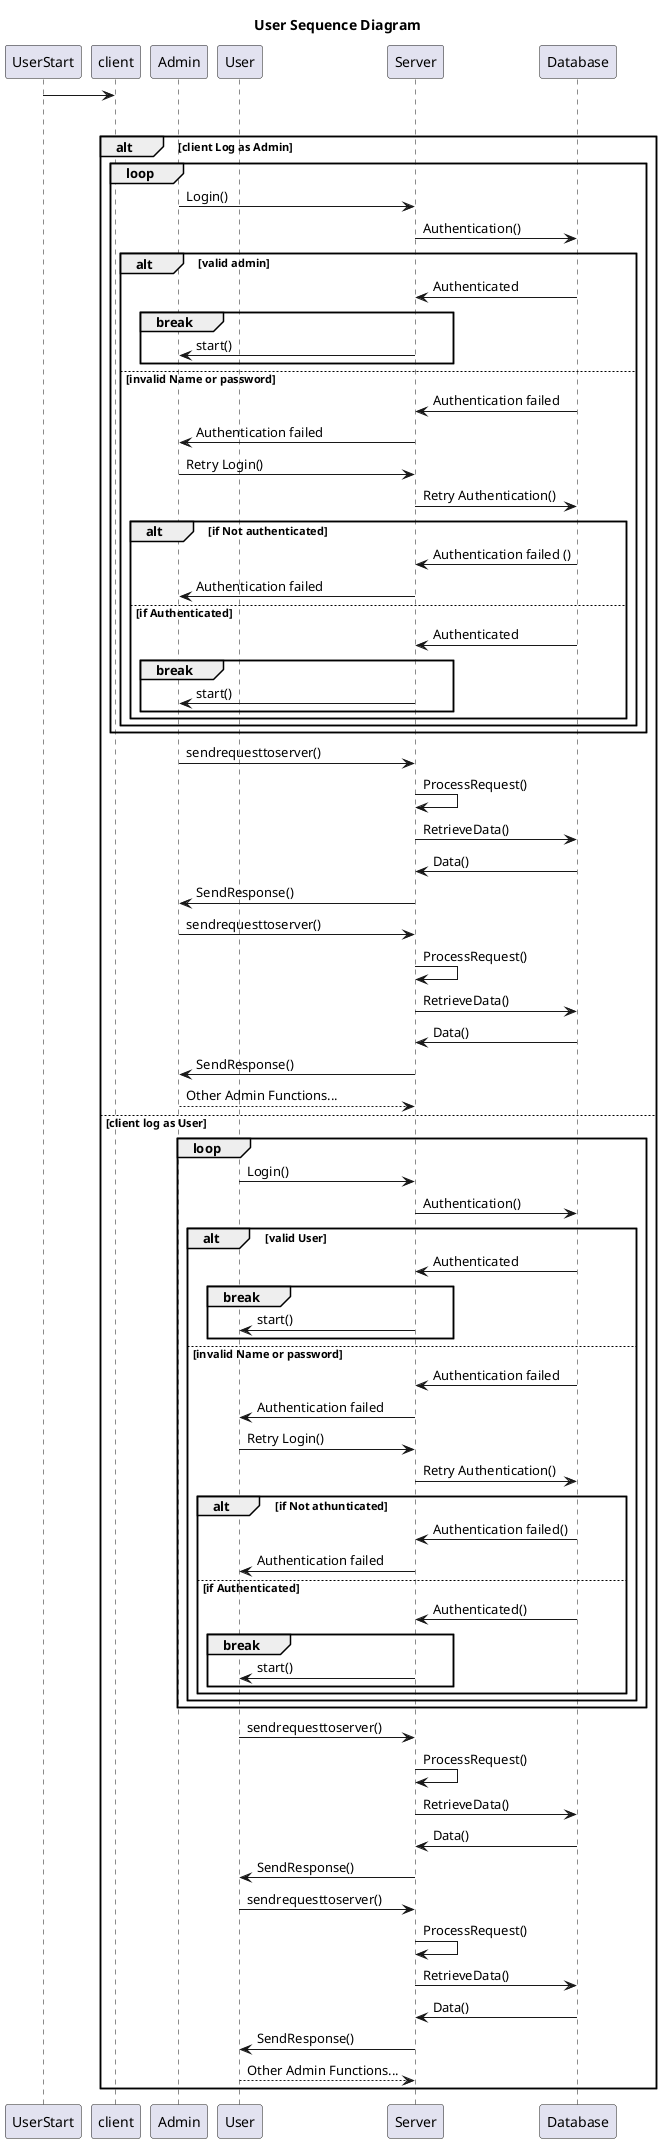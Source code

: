 @startuml UserSequenceDiagram
title User Sequence Diagram


participant UserStart
participant client
participant Admin
participant User
participant Server
participant Database

UserStart -> client

alt client log as Admin
    

    alt client Log as Admin 
    Loop
    Admin -> Server: Login()
    Server -> Database: Authentication()
       alt valid admin
        Database -> Server : Authenticated
        break
        Server -> Admin : start() 
        end
    else invalid Name or password
        Database -> Server : Authentication failed
        Server -> Admin : Authentication failed
        ' loop 3 times Retry until Authentication succeeds
            Admin -> Server: Retry Login()
            Server -> Database: Retry Authentication()
            alt if Not authenticated
            Database -> Server : Authentication failed ()

            ' alt if Not authenticated
            Server -> Admin : Authentication failed
            else if Authenticated
            Database -> Server : Authenticated
            break
            Server -> Admin : start()
            
            end


    end

    end
end
    Admin -> Server: sendrequesttoserver()
    Server -> Server: ProcessRequest()
    Server -> Database: RetrieveData()
    Database -> Server : Data()
    Server -> Admin: SendResponse()


    Admin -> Server: sendrequesttoserver()
    Server -> Server: ProcessRequest()
    Server -> Database: RetrieveData()
    Database -> Server : Data()
    Server -> Admin: SendResponse()
    Admin --> Server: Other Admin Functions...
' ===========================User============================
  else client log as User
     
    Loop
    User -> Server: Login()
    Server -> Database: Authentication()
       alt valid User
        Database -> Server : Authenticated
        break
        Server -> User : start() 
        end
    else invalid Name or password
        Database -> Server : Authentication failed
        Server -> User : Authentication failed
        ' loop 3 times Retry until Authentication succeeds
            User -> Server: Retry Login()
            Server -> Database: Retry Authentication()
           alt if Not athunticated
            Database -> Server : Authentication failed()

            ' alt if Not authenticated
            Server -> User : Authentication failed
            else if Authenticated
            Database -> Server : Authenticated()
            break
            Server -> User : start()
            end


    end
    end 
end
    User -> Server: sendrequesttoserver()
    Server -> Server: ProcessRequest()
    Server -> Database: RetrieveData()
    Database -> Server : Data()
    Server -> User: SendResponse()


    User -> Server: sendrequesttoserver()
    Server -> Server: ProcessRequest()
    Server -> Database: RetrieveData()
    Database -> Server : Data()
    Server -> User: SendResponse()
    User --> Server: Other Admin Functions...

end

' User -> Server: Login()
' Server -> Database: Authentication()
' alt valid User 
'     Database -> Server : Authenticated
'     Server -> User : start()

' else invalid Name or password
'     Database -> Server : Authentication failed
'     Server -> User : Authentication failed
' end

' User -> Server: sendrequesttoserver()
' Server -> Server: ProcessRequest()
' Server -> Database: RetrieveData()
' Database -> Server : Data()
' Server -> User: SendResponse()


' User -> Server: sendrequesttoserver()
' Server -> Server: ProcessRequest()
' Server -> Database: RetrieveData()
' Database -> Server : Data()
' Server -> User: SendResponse()
' User --> Server: Other User Functions...

@enduml
